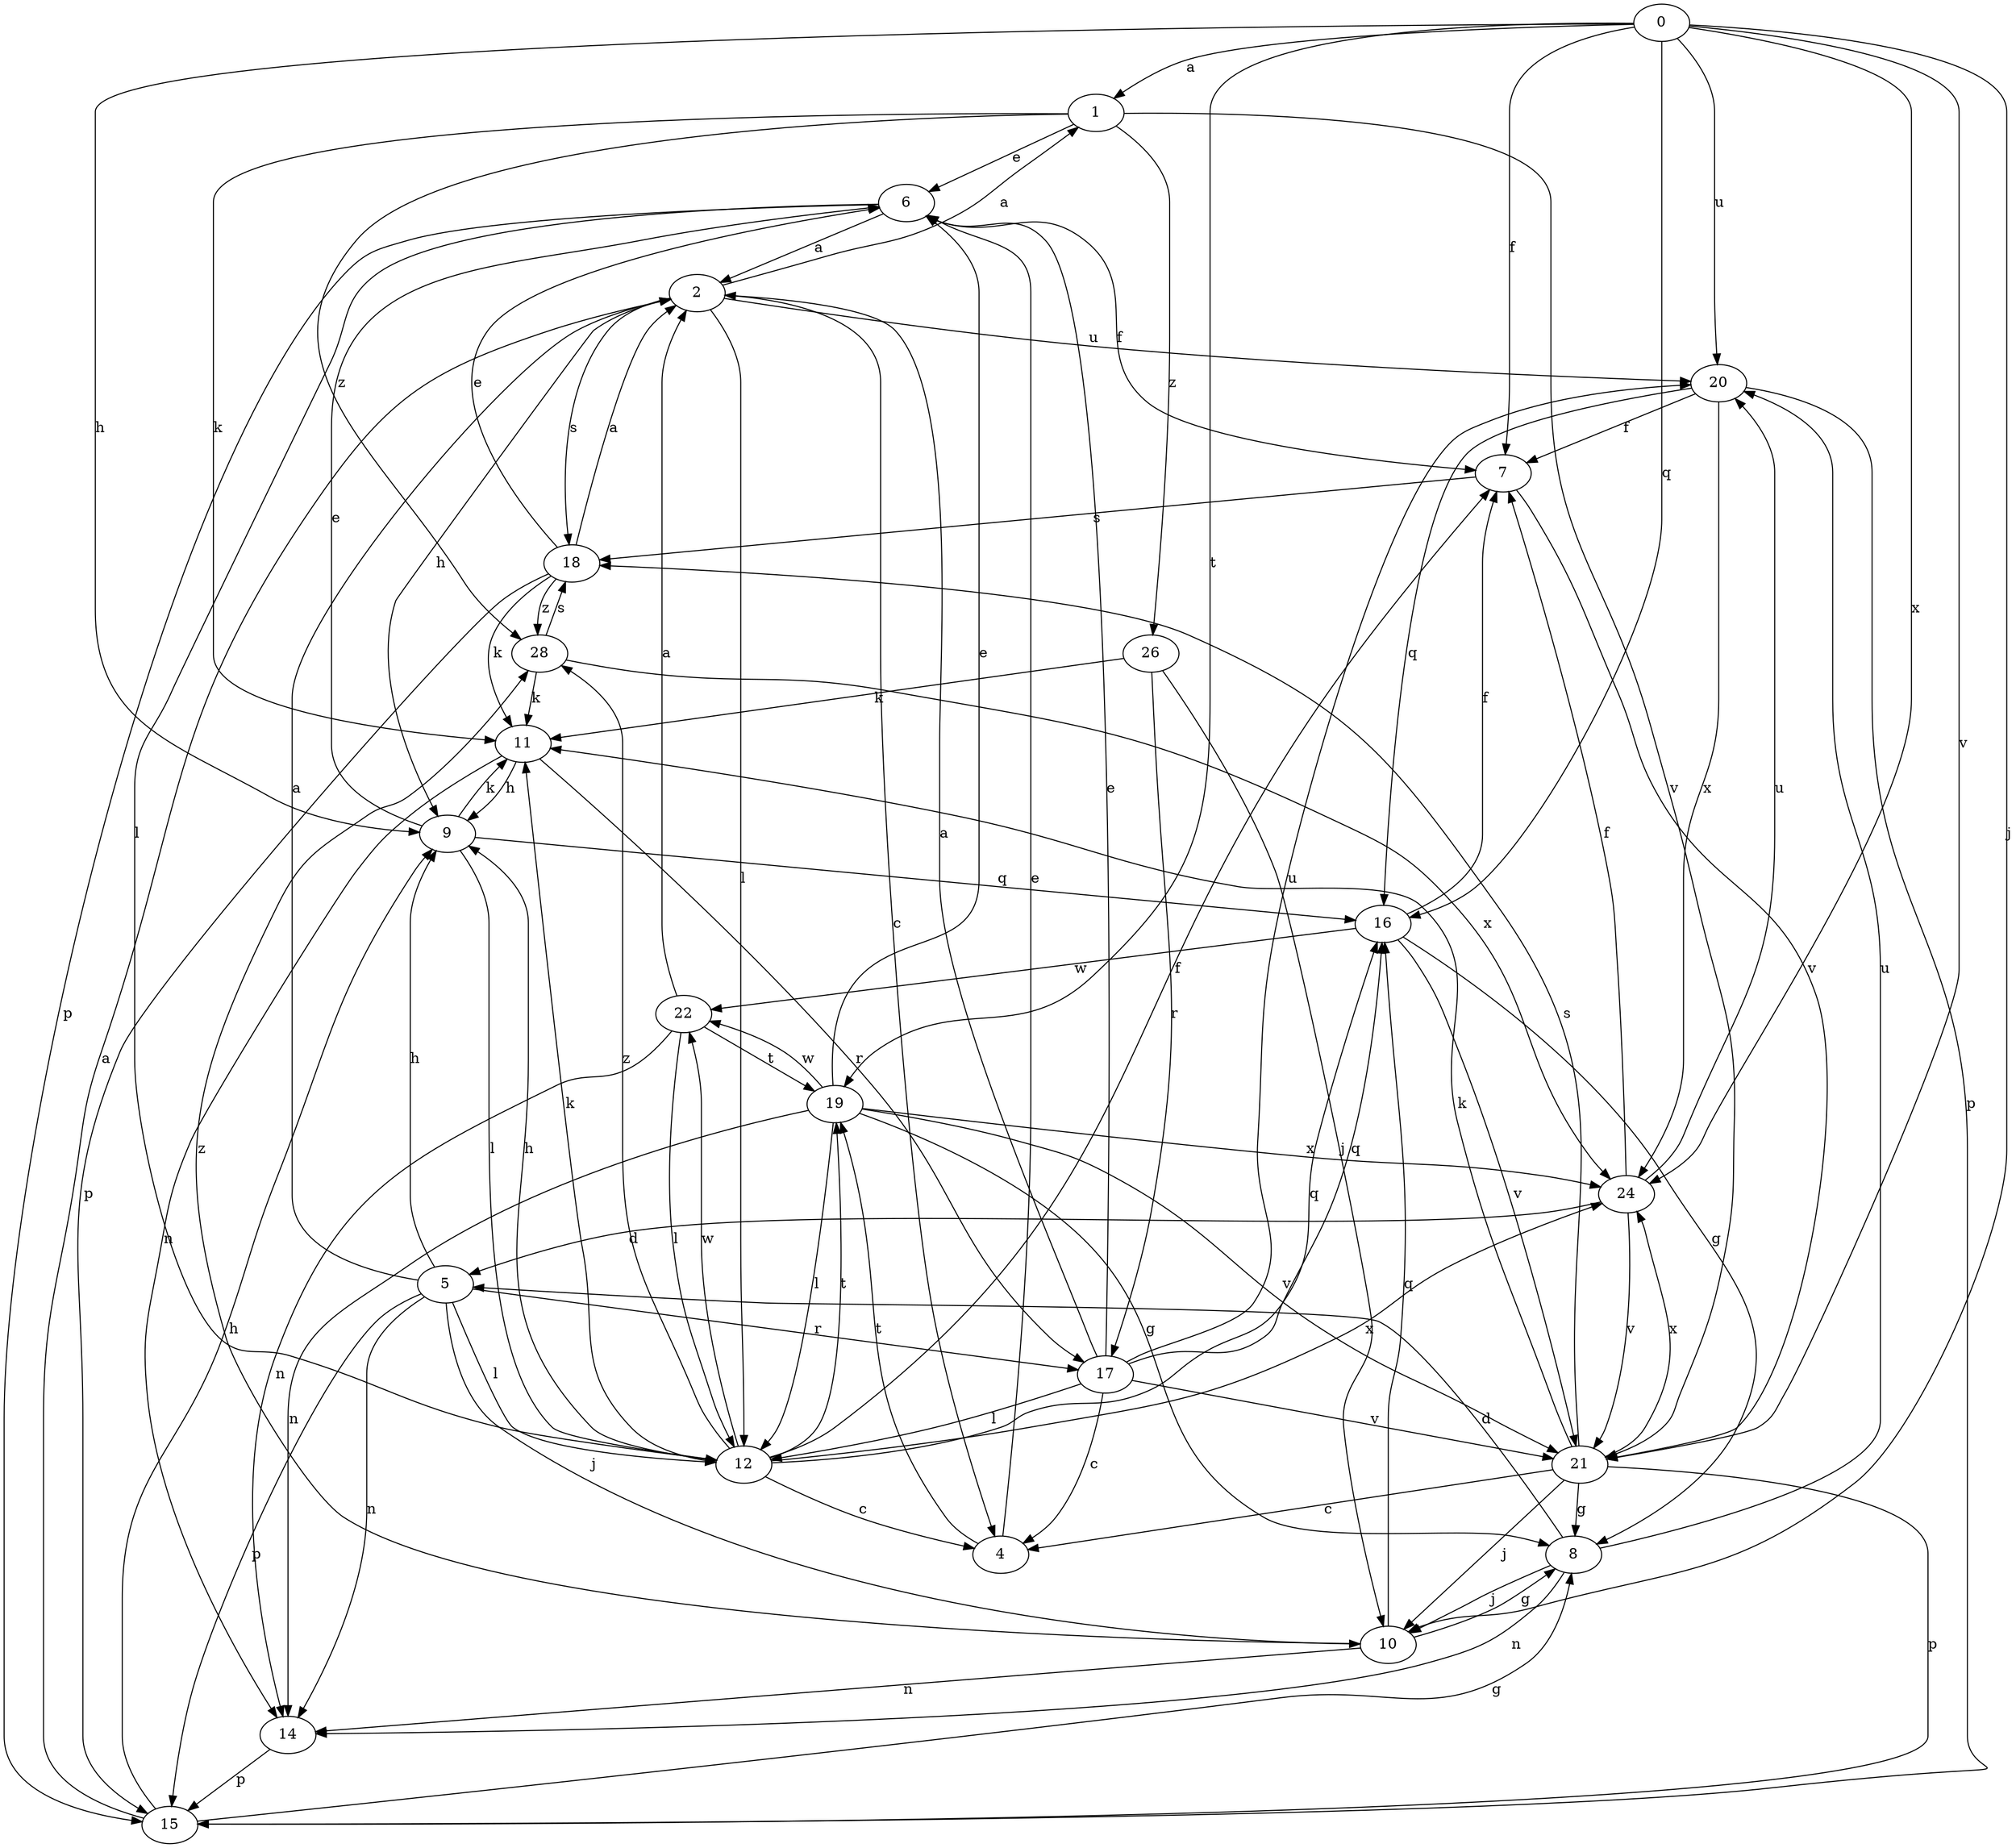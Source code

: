 strict digraph  {
1;
2;
0;
4;
5;
6;
7;
8;
9;
10;
11;
12;
14;
15;
16;
17;
18;
19;
20;
21;
22;
24;
26;
28;
1 -> 6  [label=e];
1 -> 11  [label=k];
1 -> 21  [label=v];
1 -> 26  [label=z];
1 -> 28  [label=z];
2 -> 1  [label=a];
2 -> 4  [label=c];
2 -> 9  [label=h];
2 -> 12  [label=l];
2 -> 18  [label=s];
2 -> 20  [label=u];
0 -> 1  [label=a];
0 -> 7  [label=f];
0 -> 9  [label=h];
0 -> 10  [label=j];
0 -> 16  [label=q];
0 -> 19  [label=t];
0 -> 20  [label=u];
0 -> 21  [label=v];
0 -> 24  [label=x];
4 -> 6  [label=e];
4 -> 19  [label=t];
5 -> 2  [label=a];
5 -> 9  [label=h];
5 -> 10  [label=j];
5 -> 12  [label=l];
5 -> 14  [label=n];
5 -> 15  [label=p];
5 -> 17  [label=r];
6 -> 2  [label=a];
6 -> 7  [label=f];
6 -> 12  [label=l];
6 -> 15  [label=p];
7 -> 18  [label=s];
7 -> 21  [label=v];
8 -> 5  [label=d];
8 -> 10  [label=j];
8 -> 14  [label=n];
8 -> 20  [label=u];
9 -> 6  [label=e];
9 -> 11  [label=k];
9 -> 12  [label=l];
9 -> 16  [label=q];
10 -> 8  [label=g];
10 -> 14  [label=n];
10 -> 16  [label=q];
10 -> 28  [label=z];
11 -> 9  [label=h];
11 -> 14  [label=n];
11 -> 17  [label=r];
12 -> 4  [label=c];
12 -> 7  [label=f];
12 -> 9  [label=h];
12 -> 11  [label=k];
12 -> 16  [label=q];
12 -> 19  [label=t];
12 -> 22  [label=w];
12 -> 24  [label=x];
12 -> 28  [label=z];
14 -> 15  [label=p];
15 -> 2  [label=a];
15 -> 8  [label=g];
15 -> 9  [label=h];
16 -> 7  [label=f];
16 -> 8  [label=g];
16 -> 21  [label=v];
16 -> 22  [label=w];
17 -> 2  [label=a];
17 -> 4  [label=c];
17 -> 6  [label=e];
17 -> 12  [label=l];
17 -> 16  [label=q];
17 -> 20  [label=u];
17 -> 21  [label=v];
18 -> 2  [label=a];
18 -> 6  [label=e];
18 -> 11  [label=k];
18 -> 15  [label=p];
18 -> 28  [label=z];
19 -> 6  [label=e];
19 -> 8  [label=g];
19 -> 12  [label=l];
19 -> 14  [label=n];
19 -> 21  [label=v];
19 -> 22  [label=w];
19 -> 24  [label=x];
20 -> 7  [label=f];
20 -> 15  [label=p];
20 -> 16  [label=q];
20 -> 24  [label=x];
21 -> 4  [label=c];
21 -> 8  [label=g];
21 -> 10  [label=j];
21 -> 11  [label=k];
21 -> 15  [label=p];
21 -> 18  [label=s];
21 -> 24  [label=x];
22 -> 2  [label=a];
22 -> 12  [label=l];
22 -> 14  [label=n];
22 -> 19  [label=t];
24 -> 5  [label=d];
24 -> 7  [label=f];
24 -> 20  [label=u];
24 -> 21  [label=v];
26 -> 10  [label=j];
26 -> 11  [label=k];
26 -> 17  [label=r];
28 -> 11  [label=k];
28 -> 18  [label=s];
28 -> 24  [label=x];
}
